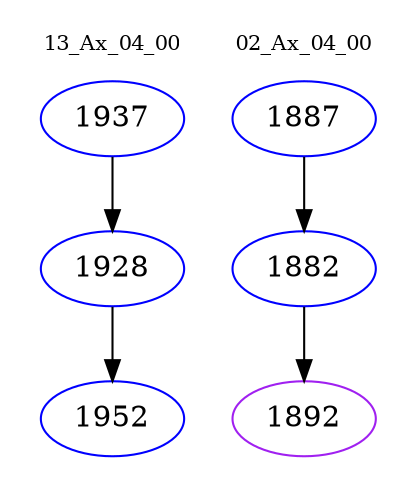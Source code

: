 digraph{
subgraph cluster_0 {
color = white
label = "13_Ax_04_00";
fontsize=10;
T0_1937 [label="1937", color="blue"]
T0_1937 -> T0_1928 [color="black"]
T0_1928 [label="1928", color="blue"]
T0_1928 -> T0_1952 [color="black"]
T0_1952 [label="1952", color="blue"]
}
subgraph cluster_1 {
color = white
label = "02_Ax_04_00";
fontsize=10;
T1_1887 [label="1887", color="blue"]
T1_1887 -> T1_1882 [color="black"]
T1_1882 [label="1882", color="blue"]
T1_1882 -> T1_1892 [color="black"]
T1_1892 [label="1892", color="purple"]
}
}
